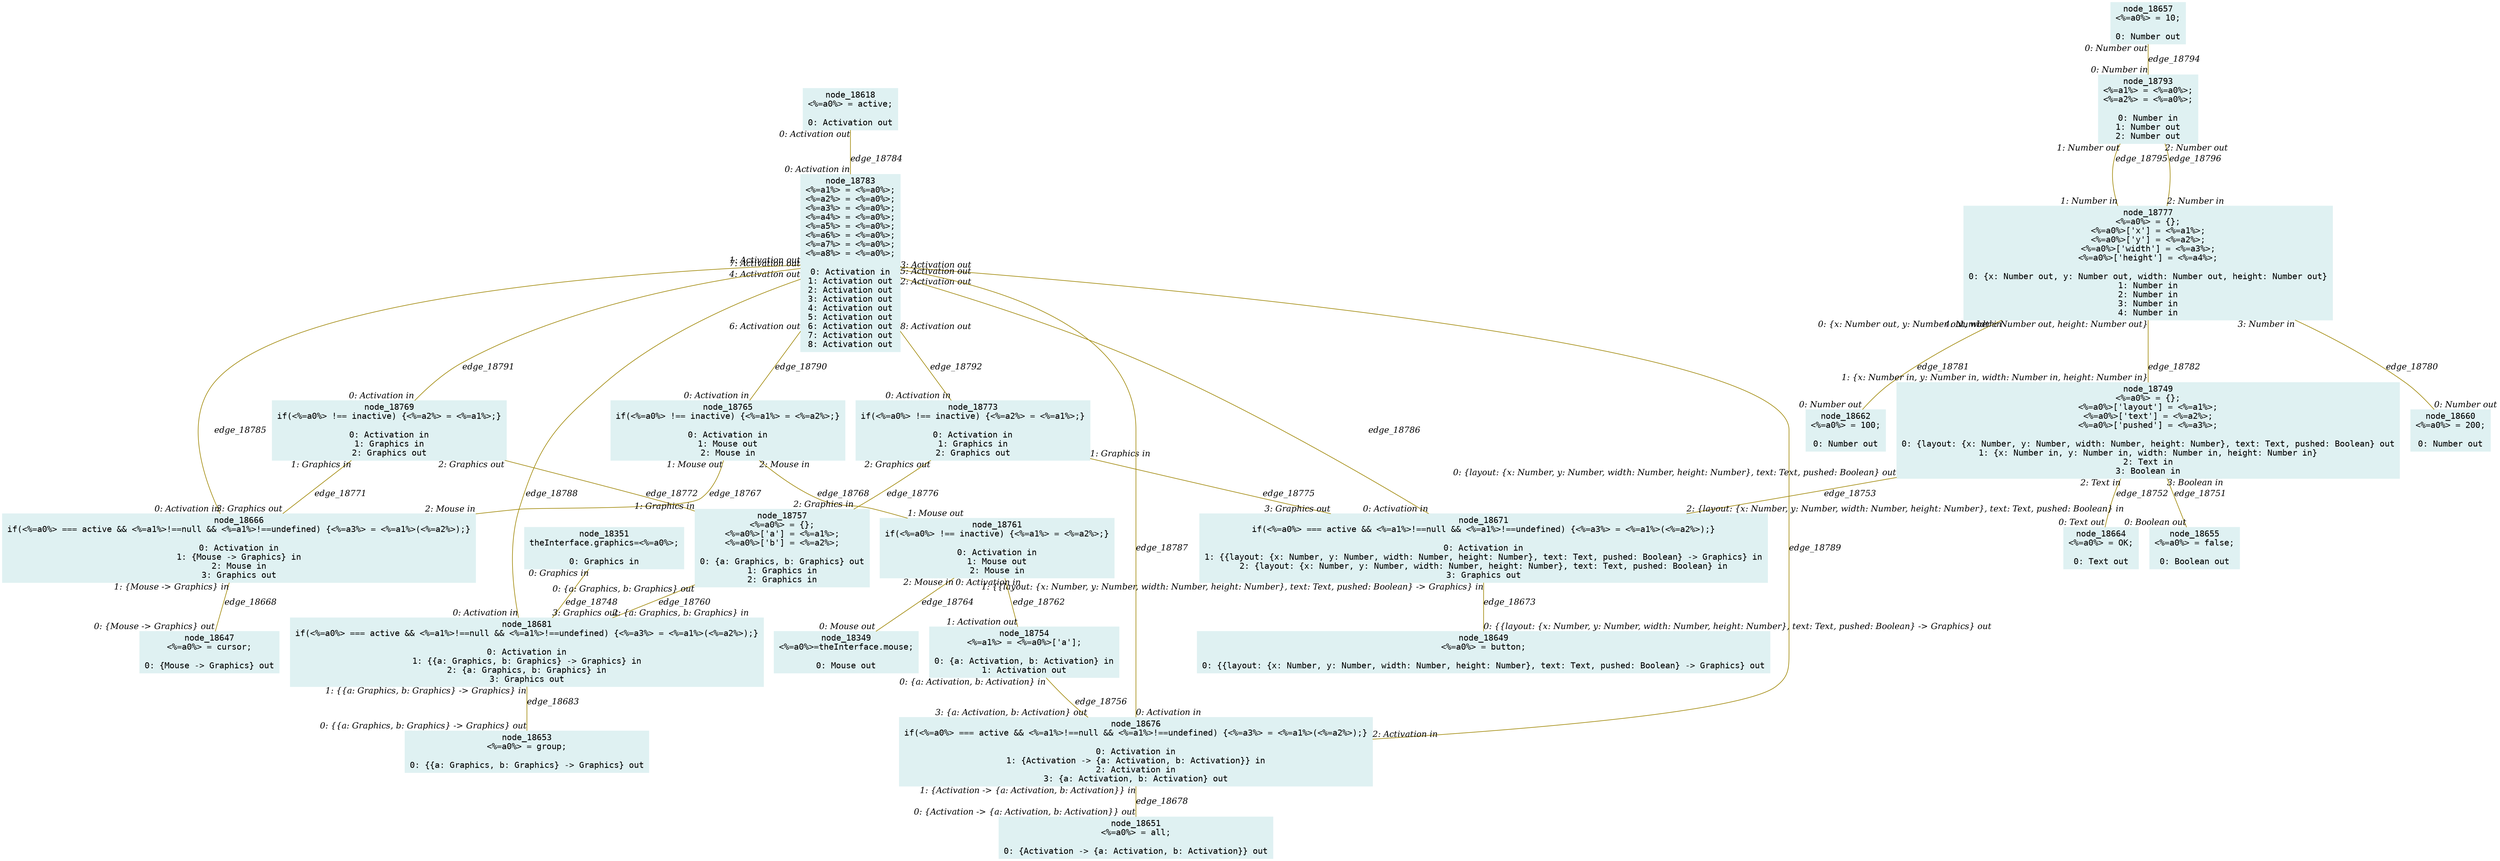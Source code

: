 digraph g{node_18349 [shape="box", style="filled", color="#dff1f2", fontname="Courier", label="node_18349
<%=a0%>=theInterface.mouse;

0: Mouse out" ]
node_18351 [shape="box", style="filled", color="#dff1f2", fontname="Courier", label="node_18351
theInterface.graphics=<%=a0%>;

0: Graphics in" ]
node_18618 [shape="box", style="filled", color="#dff1f2", fontname="Courier", label="node_18618
<%=a0%> = active;

0: Activation out" ]
node_18647 [shape="box", style="filled", color="#dff1f2", fontname="Courier", label="node_18647
<%=a0%> = cursor;

0: {Mouse -> Graphics} out" ]
node_18649 [shape="box", style="filled", color="#dff1f2", fontname="Courier", label="node_18649
<%=a0%> = button;

0: {{layout: {x: Number, y: Number, width: Number, height: Number}, text: Text, pushed: Boolean} -> Graphics} out" ]
node_18651 [shape="box", style="filled", color="#dff1f2", fontname="Courier", label="node_18651
<%=a0%> = all;

0: {Activation -> {a: Activation, b: Activation}} out" ]
node_18653 [shape="box", style="filled", color="#dff1f2", fontname="Courier", label="node_18653
<%=a0%> = group;

0: {{a: Graphics, b: Graphics} -> Graphics} out" ]
node_18655 [shape="box", style="filled", color="#dff1f2", fontname="Courier", label="node_18655
<%=a0%> = false;

0: Boolean out" ]
node_18657 [shape="box", style="filled", color="#dff1f2", fontname="Courier", label="node_18657
<%=a0%> = 10;

0: Number out" ]
node_18660 [shape="box", style="filled", color="#dff1f2", fontname="Courier", label="node_18660
<%=a0%> = 200;

0: Number out" ]
node_18662 [shape="box", style="filled", color="#dff1f2", fontname="Courier", label="node_18662
<%=a0%> = 100;

0: Number out" ]
node_18664 [shape="box", style="filled", color="#dff1f2", fontname="Courier", label="node_18664
<%=a0%> = OK;

0: Text out" ]
node_18666 [shape="box", style="filled", color="#dff1f2", fontname="Courier", label="node_18666
if(<%=a0%> === active && <%=a1%>!==null && <%=a1%>!==undefined) {<%=a3%> = <%=a1%>(<%=a2%>);}

0: Activation in
1: {Mouse -> Graphics} in
2: Mouse in
3: Graphics out" ]
node_18671 [shape="box", style="filled", color="#dff1f2", fontname="Courier", label="node_18671
if(<%=a0%> === active && <%=a1%>!==null && <%=a1%>!==undefined) {<%=a3%> = <%=a1%>(<%=a2%>);}

0: Activation in
1: {{layout: {x: Number, y: Number, width: Number, height: Number}, text: Text, pushed: Boolean} -> Graphics} in
2: {layout: {x: Number, y: Number, width: Number, height: Number}, text: Text, pushed: Boolean} in
3: Graphics out" ]
node_18676 [shape="box", style="filled", color="#dff1f2", fontname="Courier", label="node_18676
if(<%=a0%> === active && <%=a1%>!==null && <%=a1%>!==undefined) {<%=a3%> = <%=a1%>(<%=a2%>);}

0: Activation in
1: {Activation -> {a: Activation, b: Activation}} in
2: Activation in
3: {a: Activation, b: Activation} out" ]
node_18681 [shape="box", style="filled", color="#dff1f2", fontname="Courier", label="node_18681
if(<%=a0%> === active && <%=a1%>!==null && <%=a1%>!==undefined) {<%=a3%> = <%=a1%>(<%=a2%>);}

0: Activation in
1: {{a: Graphics, b: Graphics} -> Graphics} in
2: {a: Graphics, b: Graphics} in
3: Graphics out" ]
node_18749 [shape="box", style="filled", color="#dff1f2", fontname="Courier", label="node_18749
<%=a0%> = {};
<%=a0%>['layout'] = <%=a1%>;
<%=a0%>['text'] = <%=a2%>;
<%=a0%>['pushed'] = <%=a3%>;

0: {layout: {x: Number, y: Number, width: Number, height: Number}, text: Text, pushed: Boolean} out
1: {x: Number in, y: Number in, width: Number in, height: Number in}
2: Text in
3: Boolean in" ]
node_18754 [shape="box", style="filled", color="#dff1f2", fontname="Courier", label="node_18754
<%=a1%> = <%=a0%>['a'];

0: {a: Activation, b: Activation} in
1: Activation out" ]
node_18757 [shape="box", style="filled", color="#dff1f2", fontname="Courier", label="node_18757
<%=a0%> = {};
<%=a0%>['a'] = <%=a1%>;
<%=a0%>['b'] = <%=a2%>;

0: {a: Graphics, b: Graphics} out
1: Graphics in
2: Graphics in" ]
node_18761 [shape="box", style="filled", color="#dff1f2", fontname="Courier", label="node_18761
if(<%=a0%> !== inactive) {<%=a1%> = <%=a2%>;}

0: Activation in
1: Mouse out
2: Mouse in" ]
node_18765 [shape="box", style="filled", color="#dff1f2", fontname="Courier", label="node_18765
if(<%=a0%> !== inactive) {<%=a1%> = <%=a2%>;}

0: Activation in
1: Mouse out
2: Mouse in" ]
node_18769 [shape="box", style="filled", color="#dff1f2", fontname="Courier", label="node_18769
if(<%=a0%> !== inactive) {<%=a2%> = <%=a1%>;}

0: Activation in
1: Graphics in
2: Graphics out" ]
node_18773 [shape="box", style="filled", color="#dff1f2", fontname="Courier", label="node_18773
if(<%=a0%> !== inactive) {<%=a2%> = <%=a1%>;}

0: Activation in
1: Graphics in
2: Graphics out" ]
node_18777 [shape="box", style="filled", color="#dff1f2", fontname="Courier", label="node_18777
<%=a0%> = {};
<%=a0%>['x'] = <%=a1%>;
<%=a0%>['y'] = <%=a2%>;
<%=a0%>['width'] = <%=a3%>;
<%=a0%>['height'] = <%=a4%>;

0: {x: Number out, y: Number out, width: Number out, height: Number out}
1: Number in
2: Number in
3: Number in
4: Number in" ]
node_18783 [shape="box", style="filled", color="#dff1f2", fontname="Courier", label="node_18783
<%=a1%> = <%=a0%>;
<%=a2%> = <%=a0%>;
<%=a3%> = <%=a0%>;
<%=a4%> = <%=a0%>;
<%=a5%> = <%=a0%>;
<%=a6%> = <%=a0%>;
<%=a7%> = <%=a0%>;
<%=a8%> = <%=a0%>;

0: Activation in
1: Activation out
2: Activation out
3: Activation out
4: Activation out
5: Activation out
6: Activation out
7: Activation out
8: Activation out" ]
node_18793 [shape="box", style="filled", color="#dff1f2", fontname="Courier", label="node_18793
<%=a1%> = <%=a0%>;
<%=a2%> = <%=a0%>;

0: Number in
1: Number out
2: Number out" ]
node_18666 -> node_18647 [dir=none, arrowHead=none, fontname="Times-Italic", arrowsize=1, color="#9d8400", label="edge_18668",  headlabel="0: {Mouse -> Graphics} out", taillabel="1: {Mouse -> Graphics} in" ]
node_18671 -> node_18649 [dir=none, arrowHead=none, fontname="Times-Italic", arrowsize=1, color="#9d8400", label="edge_18673",  headlabel="0: {{layout: {x: Number, y: Number, width: Number, height: Number}, text: Text, pushed: Boolean} -> Graphics} out", taillabel="1: {{layout: {x: Number, y: Number, width: Number, height: Number}, text: Text, pushed: Boolean} -> Graphics} in" ]
node_18676 -> node_18651 [dir=none, arrowHead=none, fontname="Times-Italic", arrowsize=1, color="#9d8400", label="edge_18678",  headlabel="0: {Activation -> {a: Activation, b: Activation}} out", taillabel="1: {Activation -> {a: Activation, b: Activation}} in" ]
node_18681 -> node_18653 [dir=none, arrowHead=none, fontname="Times-Italic", arrowsize=1, color="#9d8400", label="edge_18683",  headlabel="0: {{a: Graphics, b: Graphics} -> Graphics} out", taillabel="1: {{a: Graphics, b: Graphics} -> Graphics} in" ]
node_18351 -> node_18681 [dir=none, arrowHead=none, fontname="Times-Italic", arrowsize=1, color="#9d8400", label="edge_18748",  headlabel="3: Graphics out", taillabel="0: Graphics in" ]
node_18749 -> node_18655 [dir=none, arrowHead=none, fontname="Times-Italic", arrowsize=1, color="#9d8400", label="edge_18751",  headlabel="0: Boolean out", taillabel="3: Boolean in" ]
node_18749 -> node_18664 [dir=none, arrowHead=none, fontname="Times-Italic", arrowsize=1, color="#9d8400", label="edge_18752",  headlabel="0: Text out", taillabel="2: Text in" ]
node_18749 -> node_18671 [dir=none, arrowHead=none, fontname="Times-Italic", arrowsize=1, color="#9d8400", label="edge_18753",  headlabel="2: {layout: {x: Number, y: Number, width: Number, height: Number}, text: Text, pushed: Boolean} in", taillabel="0: {layout: {x: Number, y: Number, width: Number, height: Number}, text: Text, pushed: Boolean} out" ]
node_18754 -> node_18676 [dir=none, arrowHead=none, fontname="Times-Italic", arrowsize=1, color="#9d8400", label="edge_18756",  headlabel="3: {a: Activation, b: Activation} out", taillabel="0: {a: Activation, b: Activation} in" ]
node_18757 -> node_18681 [dir=none, arrowHead=none, fontname="Times-Italic", arrowsize=1, color="#9d8400", label="edge_18760",  headlabel="2: {a: Graphics, b: Graphics} in", taillabel="0: {a: Graphics, b: Graphics} out" ]
node_18761 -> node_18754 [dir=none, arrowHead=none, fontname="Times-Italic", arrowsize=1, color="#9d8400", label="edge_18762",  headlabel="1: Activation out", taillabel="0: Activation in" ]
node_18761 -> node_18349 [dir=none, arrowHead=none, fontname="Times-Italic", arrowsize=1, color="#9d8400", label="edge_18764",  headlabel="0: Mouse out", taillabel="2: Mouse in" ]
node_18765 -> node_18666 [dir=none, arrowHead=none, fontname="Times-Italic", arrowsize=1, color="#9d8400", label="edge_18767",  headlabel="2: Mouse in", taillabel="1: Mouse out" ]
node_18765 -> node_18761 [dir=none, arrowHead=none, fontname="Times-Italic", arrowsize=1, color="#9d8400", label="edge_18768",  headlabel="1: Mouse out", taillabel="2: Mouse in" ]
node_18769 -> node_18666 [dir=none, arrowHead=none, fontname="Times-Italic", arrowsize=1, color="#9d8400", label="edge_18771",  headlabel="3: Graphics out", taillabel="1: Graphics in" ]
node_18769 -> node_18757 [dir=none, arrowHead=none, fontname="Times-Italic", arrowsize=1, color="#9d8400", label="edge_18772",  headlabel="1: Graphics in", taillabel="2: Graphics out" ]
node_18773 -> node_18671 [dir=none, arrowHead=none, fontname="Times-Italic", arrowsize=1, color="#9d8400", label="edge_18775",  headlabel="3: Graphics out", taillabel="1: Graphics in" ]
node_18773 -> node_18757 [dir=none, arrowHead=none, fontname="Times-Italic", arrowsize=1, color="#9d8400", label="edge_18776",  headlabel="2: Graphics in", taillabel="2: Graphics out" ]
node_18777 -> node_18660 [dir=none, arrowHead=none, fontname="Times-Italic", arrowsize=1, color="#9d8400", label="edge_18780",  headlabel="0: Number out", taillabel="3: Number in" ]
node_18777 -> node_18662 [dir=none, arrowHead=none, fontname="Times-Italic", arrowsize=1, color="#9d8400", label="edge_18781",  headlabel="0: Number out", taillabel="4: Number in" ]
node_18777 -> node_18749 [dir=none, arrowHead=none, fontname="Times-Italic", arrowsize=1, color="#9d8400", label="edge_18782",  headlabel="1: {x: Number in, y: Number in, width: Number in, height: Number in}", taillabel="0: {x: Number out, y: Number out, width: Number out, height: Number out}" ]
node_18618 -> node_18783 [dir=none, arrowHead=none, fontname="Times-Italic", arrowsize=1, color="#9d8400", label="edge_18784",  headlabel="0: Activation in", taillabel="0: Activation out" ]
node_18783 -> node_18666 [dir=none, arrowHead=none, fontname="Times-Italic", arrowsize=1, color="#9d8400", label="edge_18785",  headlabel="0: Activation in", taillabel="1: Activation out" ]
node_18783 -> node_18671 [dir=none, arrowHead=none, fontname="Times-Italic", arrowsize=1, color="#9d8400", label="edge_18786",  headlabel="0: Activation in", taillabel="2: Activation out" ]
node_18783 -> node_18676 [dir=none, arrowHead=none, fontname="Times-Italic", arrowsize=1, color="#9d8400", label="edge_18787",  headlabel="0: Activation in", taillabel="3: Activation out" ]
node_18783 -> node_18681 [dir=none, arrowHead=none, fontname="Times-Italic", arrowsize=1, color="#9d8400", label="edge_18788",  headlabel="0: Activation in", taillabel="4: Activation out" ]
node_18783 -> node_18676 [dir=none, arrowHead=none, fontname="Times-Italic", arrowsize=1, color="#9d8400", label="edge_18789",  headlabel="2: Activation in", taillabel="5: Activation out" ]
node_18783 -> node_18765 [dir=none, arrowHead=none, fontname="Times-Italic", arrowsize=1, color="#9d8400", label="edge_18790",  headlabel="0: Activation in", taillabel="6: Activation out" ]
node_18783 -> node_18769 [dir=none, arrowHead=none, fontname="Times-Italic", arrowsize=1, color="#9d8400", label="edge_18791",  headlabel="0: Activation in", taillabel="7: Activation out" ]
node_18783 -> node_18773 [dir=none, arrowHead=none, fontname="Times-Italic", arrowsize=1, color="#9d8400", label="edge_18792",  headlabel="0: Activation in", taillabel="8: Activation out" ]
node_18657 -> node_18793 [dir=none, arrowHead=none, fontname="Times-Italic", arrowsize=1, color="#9d8400", label="edge_18794",  headlabel="0: Number in", taillabel="0: Number out" ]
node_18793 -> node_18777 [dir=none, arrowHead=none, fontname="Times-Italic", arrowsize=1, color="#9d8400", label="edge_18795",  headlabel="1: Number in", taillabel="1: Number out" ]
node_18793 -> node_18777 [dir=none, arrowHead=none, fontname="Times-Italic", arrowsize=1, color="#9d8400", label="edge_18796",  headlabel="2: Number in", taillabel="2: Number out" ]
}